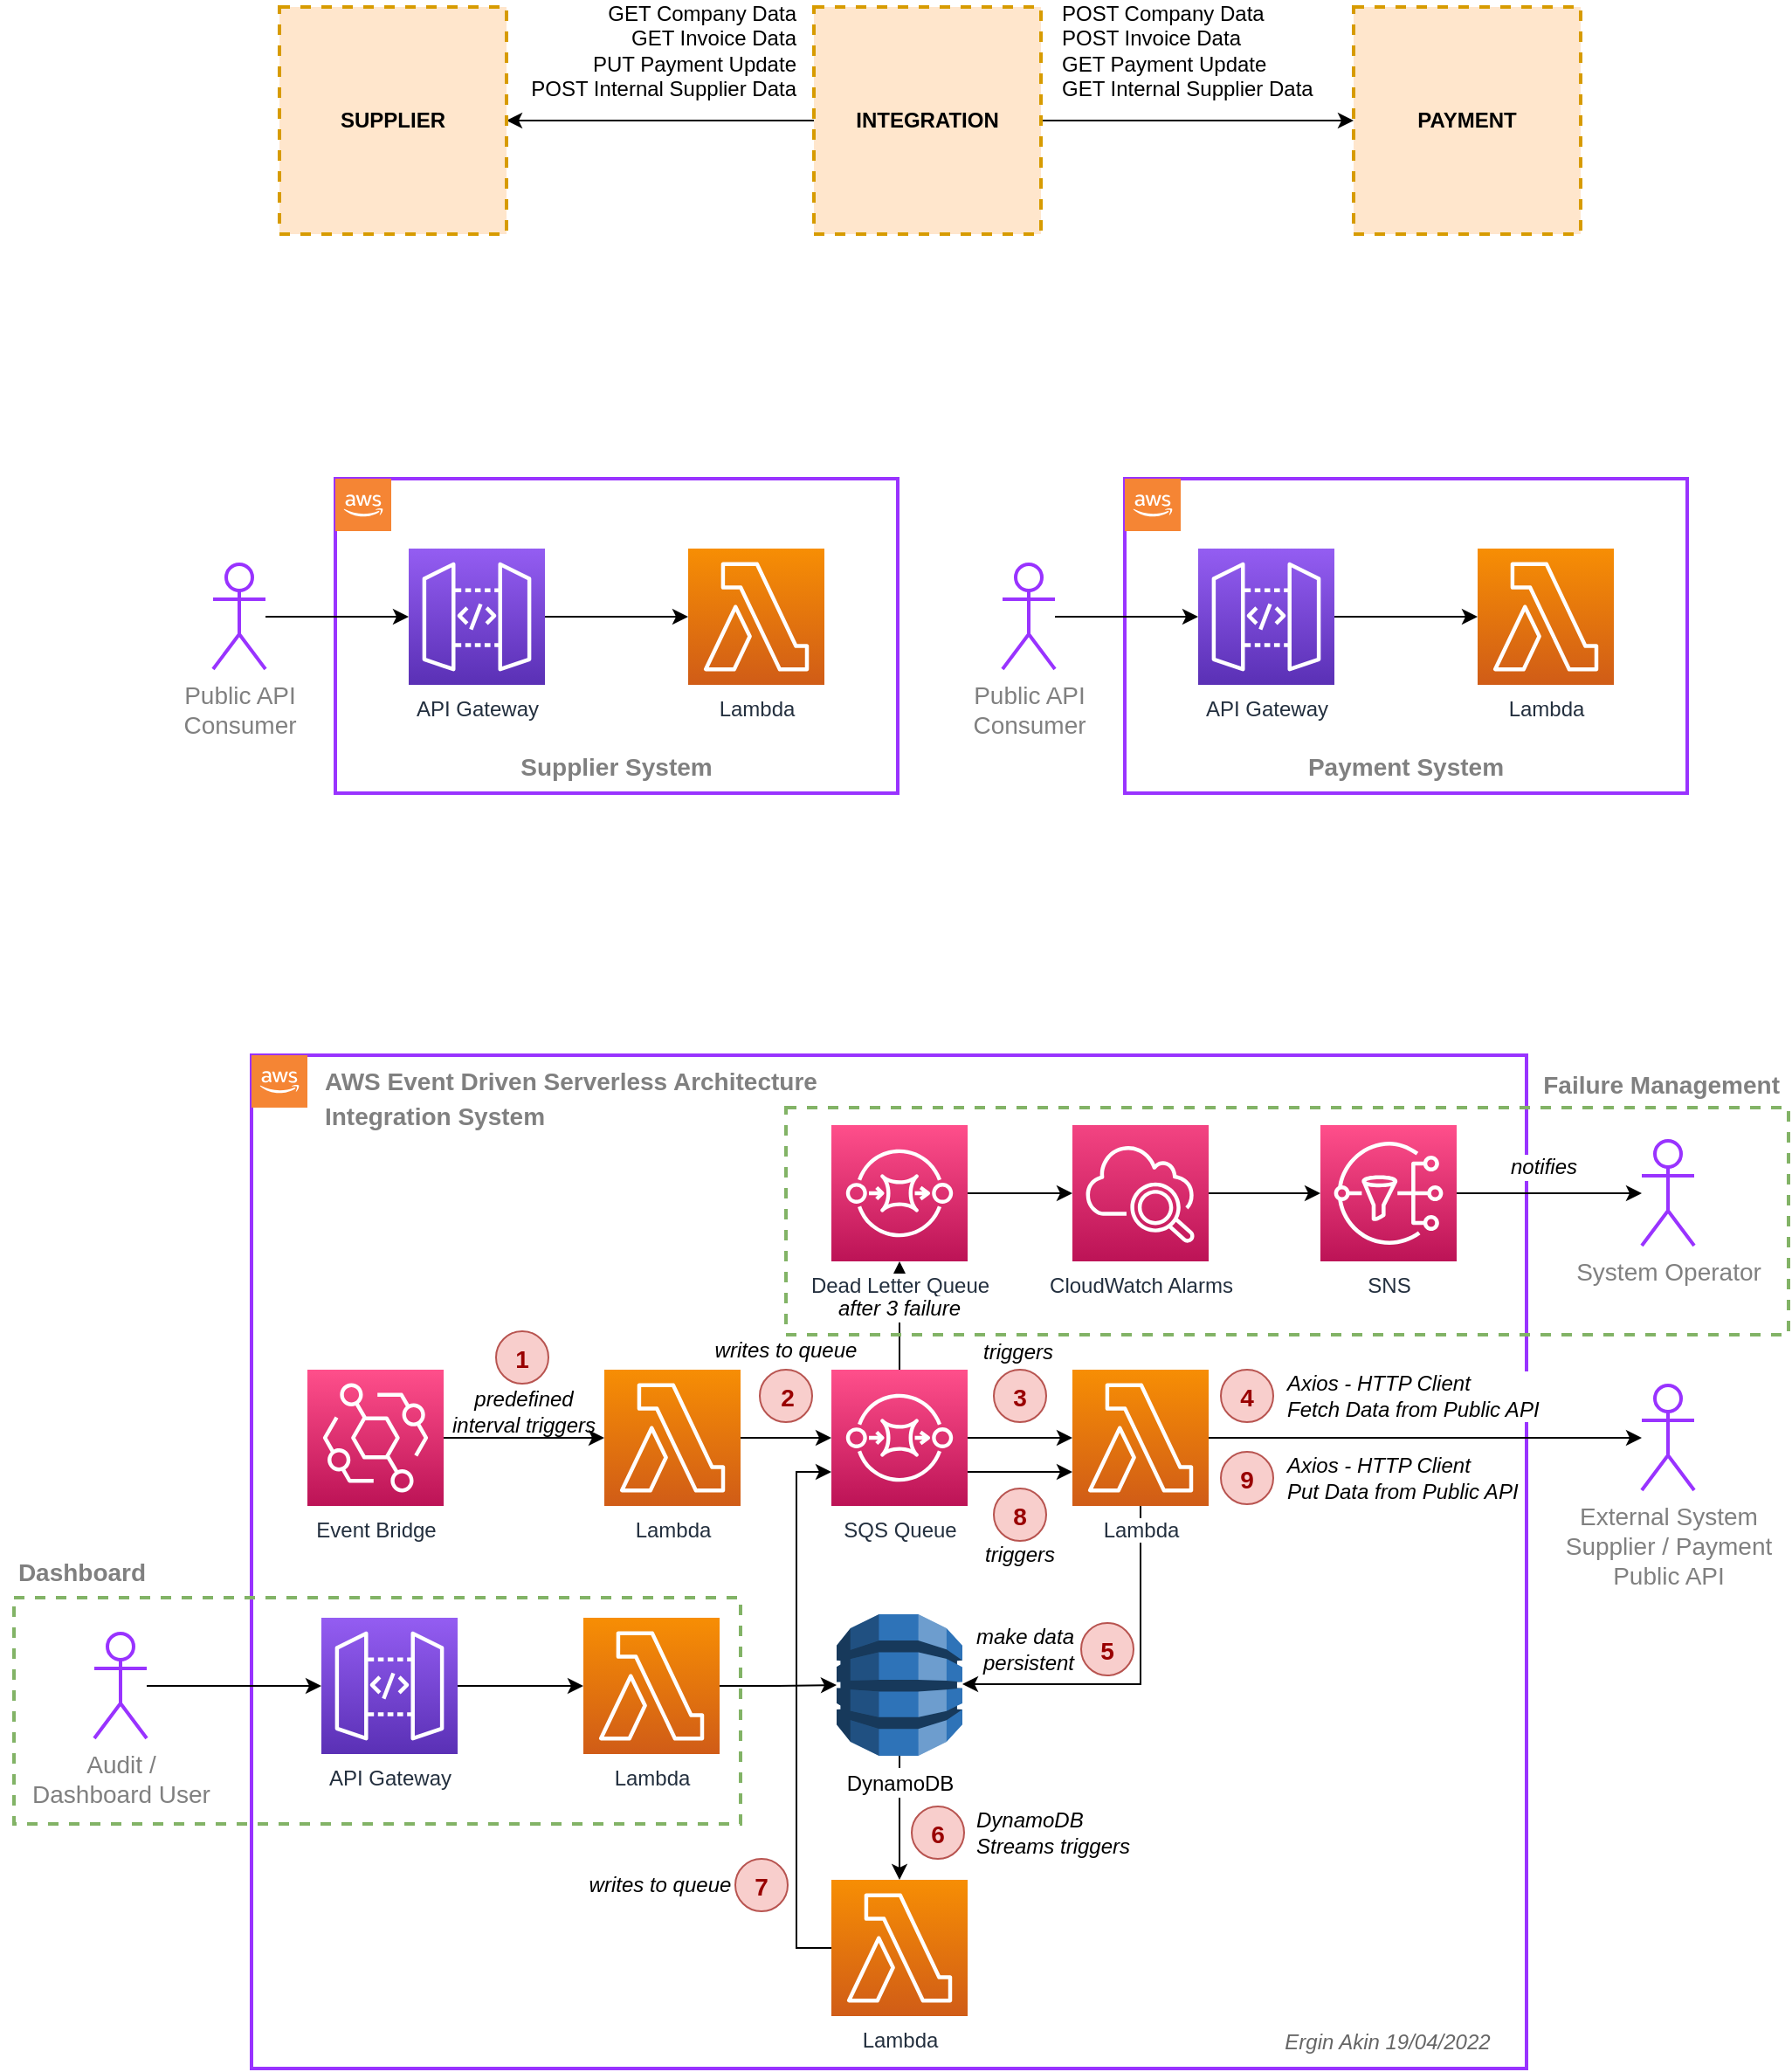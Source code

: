 <mxfile version="17.4.2" type="device"><diagram id="8Cj82dF483FpMM0Lno-N" name="Page-1"><mxGraphModel dx="1102" dy="2034" grid="1" gridSize="10" guides="1" tooltips="1" connect="1" arrows="1" fold="1" page="1" pageScale="1" pageWidth="827" pageHeight="1169" math="0" shadow="0"><root><mxCell id="0"/><mxCell id="1" parent="0"/><mxCell id="LT-DEaqBuwJB-dAYVBHN-37" value="" style="rounded=0;whiteSpace=wrap;html=1;strokeWidth=2;strokeColor=#9933FF;fillColor=none;" parent="1" vertex="1"><mxGeometry x="430" y="320" width="730" height="580" as="geometry"/></mxCell><mxCell id="LT-DEaqBuwJB-dAYVBHN-10" value="" style="rounded=0;whiteSpace=wrap;html=1;strokeWidth=2;strokeColor=#9933FF;fillColor=none;" parent="1" vertex="1"><mxGeometry x="930" y="-10" width="322" height="180" as="geometry"/></mxCell><mxCell id="LT-DEaqBuwJB-dAYVBHN-4" value="" style="rounded=0;whiteSpace=wrap;html=1;strokeWidth=2;strokeColor=#9933FF;fillColor=none;" parent="1" vertex="1"><mxGeometry x="478" y="-10" width="322" height="180" as="geometry"/></mxCell><mxCell id="LT-DEaqBuwJB-dAYVBHN-3" style="edgeStyle=orthogonalEdgeStyle;rounded=0;orthogonalLoop=1;jettySize=auto;html=1;entryX=0;entryY=0.5;entryDx=0;entryDy=0;entryPerimeter=0;" parent="1" source="LT-DEaqBuwJB-dAYVBHN-1" target="LT-DEaqBuwJB-dAYVBHN-2" edge="1"><mxGeometry relative="1" as="geometry"/></mxCell><mxCell id="LT-DEaqBuwJB-dAYVBHN-1" value="API Gateway" style="sketch=0;points=[[0,0,0],[0.25,0,0],[0.5,0,0],[0.75,0,0],[1,0,0],[0,1,0],[0.25,1,0],[0.5,1,0],[0.75,1,0],[1,1,0],[0,0.25,0],[0,0.5,0],[0,0.75,0],[1,0.25,0],[1,0.5,0],[1,0.75,0]];outlineConnect=0;fontColor=#232F3E;gradientColor=#945DF2;gradientDirection=north;fillColor=#5A30B5;strokeColor=#ffffff;dashed=0;verticalLabelPosition=bottom;verticalAlign=top;align=center;html=1;fontSize=12;fontStyle=0;aspect=fixed;shape=mxgraph.aws4.resourceIcon;resIcon=mxgraph.aws4.api_gateway;" parent="1" vertex="1"><mxGeometry x="520" y="30" width="78" height="78" as="geometry"/></mxCell><mxCell id="LT-DEaqBuwJB-dAYVBHN-2" value="Lambda" style="sketch=0;points=[[0,0,0],[0.25,0,0],[0.5,0,0],[0.75,0,0],[1,0,0],[0,1,0],[0.25,1,0],[0.5,1,0],[0.75,1,0],[1,1,0],[0,0.25,0],[0,0.5,0],[0,0.75,0],[1,0.25,0],[1,0.5,0],[1,0.75,0]];outlineConnect=0;fontColor=#232F3E;gradientColor=#F78E04;gradientDirection=north;fillColor=#D05C17;strokeColor=#ffffff;dashed=0;verticalLabelPosition=bottom;verticalAlign=top;align=center;html=1;fontSize=12;fontStyle=0;aspect=fixed;shape=mxgraph.aws4.resourceIcon;resIcon=mxgraph.aws4.lambda;" parent="1" vertex="1"><mxGeometry x="680" y="30" width="78" height="78" as="geometry"/></mxCell><mxCell id="LT-DEaqBuwJB-dAYVBHN-5" value="" style="outlineConnect=0;dashed=0;verticalLabelPosition=bottom;verticalAlign=top;align=center;html=1;shape=mxgraph.aws3.cloud_2;fillColor=#F58534;gradientColor=none;strokeColor=#9933FF;strokeWidth=2;" parent="1" vertex="1"><mxGeometry x="478" y="-10" width="32" height="30" as="geometry"/></mxCell><mxCell id="LT-DEaqBuwJB-dAYVBHN-6" value="Supplier System" style="text;html=1;strokeColor=none;fillColor=none;align=center;verticalAlign=middle;whiteSpace=wrap;rounded=0;fontSize=14;fontStyle=1;fontColor=#808080;" parent="1" vertex="1"><mxGeometry x="559" y="140" width="160" height="30" as="geometry"/></mxCell><mxCell id="LT-DEaqBuwJB-dAYVBHN-7" style="edgeStyle=orthogonalEdgeStyle;rounded=0;orthogonalLoop=1;jettySize=auto;html=1;entryX=0;entryY=0.5;entryDx=0;entryDy=0;entryPerimeter=0;" parent="1" source="LT-DEaqBuwJB-dAYVBHN-8" target="LT-DEaqBuwJB-dAYVBHN-9" edge="1"><mxGeometry relative="1" as="geometry"/></mxCell><mxCell id="LT-DEaqBuwJB-dAYVBHN-8" value="API Gateway" style="sketch=0;points=[[0,0,0],[0.25,0,0],[0.5,0,0],[0.75,0,0],[1,0,0],[0,1,0],[0.25,1,0],[0.5,1,0],[0.75,1,0],[1,1,0],[0,0.25,0],[0,0.5,0],[0,0.75,0],[1,0.25,0],[1,0.5,0],[1,0.75,0]];outlineConnect=0;fontColor=#232F3E;gradientColor=#945DF2;gradientDirection=north;fillColor=#5A30B5;strokeColor=#ffffff;dashed=0;verticalLabelPosition=bottom;verticalAlign=top;align=center;html=1;fontSize=12;fontStyle=0;aspect=fixed;shape=mxgraph.aws4.resourceIcon;resIcon=mxgraph.aws4.api_gateway;" parent="1" vertex="1"><mxGeometry x="972" y="30" width="78" height="78" as="geometry"/></mxCell><mxCell id="LT-DEaqBuwJB-dAYVBHN-9" value="Lambda" style="sketch=0;points=[[0,0,0],[0.25,0,0],[0.5,0,0],[0.75,0,0],[1,0,0],[0,1,0],[0.25,1,0],[0.5,1,0],[0.75,1,0],[1,1,0],[0,0.25,0],[0,0.5,0],[0,0.75,0],[1,0.25,0],[1,0.5,0],[1,0.75,0]];outlineConnect=0;fontColor=#232F3E;gradientColor=#F78E04;gradientDirection=north;fillColor=#D05C17;strokeColor=#ffffff;dashed=0;verticalLabelPosition=bottom;verticalAlign=top;align=center;html=1;fontSize=12;fontStyle=0;aspect=fixed;shape=mxgraph.aws4.resourceIcon;resIcon=mxgraph.aws4.lambda;" parent="1" vertex="1"><mxGeometry x="1132" y="30" width="78" height="78" as="geometry"/></mxCell><mxCell id="LT-DEaqBuwJB-dAYVBHN-11" value="" style="outlineConnect=0;dashed=0;verticalLabelPosition=bottom;verticalAlign=top;align=center;html=1;shape=mxgraph.aws3.cloud_2;fillColor=#F58534;gradientColor=none;strokeColor=#9933FF;strokeWidth=2;" parent="1" vertex="1"><mxGeometry x="930" y="-10" width="32" height="30" as="geometry"/></mxCell><mxCell id="LT-DEaqBuwJB-dAYVBHN-12" value="Payment System" style="text;html=1;strokeColor=none;fillColor=none;align=center;verticalAlign=middle;whiteSpace=wrap;rounded=0;fontSize=14;fontStyle=1;fontColor=#808080;" parent="1" vertex="1"><mxGeometry x="1011" y="140" width="160" height="30" as="geometry"/></mxCell><mxCell id="LT-DEaqBuwJB-dAYVBHN-17" style="edgeStyle=orthogonalEdgeStyle;rounded=0;orthogonalLoop=1;jettySize=auto;html=1;entryX=0;entryY=0.5;entryDx=0;entryDy=0;entryPerimeter=0;fontSize=14;fontColor=#808080;" parent="1" source="LT-DEaqBuwJB-dAYVBHN-15" target="LT-DEaqBuwJB-dAYVBHN-16" edge="1"><mxGeometry relative="1" as="geometry"/></mxCell><mxCell id="LT-DEaqBuwJB-dAYVBHN-15" value="Event Bridge" style="sketch=0;points=[[0,0,0],[0.25,0,0],[0.5,0,0],[0.75,0,0],[1,0,0],[0,1,0],[0.25,1,0],[0.5,1,0],[0.75,1,0],[1,1,0],[0,0.25,0],[0,0.5,0],[0,0.75,0],[1,0.25,0],[1,0.5,0],[1,0.75,0]];outlineConnect=0;fontColor=#232F3E;gradientColor=#FF4F8B;gradientDirection=north;fillColor=#BC1356;strokeColor=#ffffff;dashed=0;verticalLabelPosition=bottom;verticalAlign=top;align=center;html=1;fontSize=12;fontStyle=0;aspect=fixed;shape=mxgraph.aws4.resourceIcon;resIcon=mxgraph.aws4.eventbridge;" parent="1" vertex="1"><mxGeometry x="462" y="500" width="78" height="78" as="geometry"/></mxCell><mxCell id="LT-DEaqBuwJB-dAYVBHN-26" style="edgeStyle=orthogonalEdgeStyle;rounded=0;orthogonalLoop=1;jettySize=auto;html=1;entryX=0;entryY=0.5;entryDx=0;entryDy=0;entryPerimeter=0;fontSize=14;fontColor=#808080;" parent="1" source="LT-DEaqBuwJB-dAYVBHN-16" target="LT-DEaqBuwJB-dAYVBHN-20" edge="1"><mxGeometry relative="1" as="geometry"/></mxCell><mxCell id="LT-DEaqBuwJB-dAYVBHN-16" value="Lambda" style="sketch=0;points=[[0,0,0],[0.25,0,0],[0.5,0,0],[0.75,0,0],[1,0,0],[0,1,0],[0.25,1,0],[0.5,1,0],[0.75,1,0],[1,1,0],[0,0.25,0],[0,0.5,0],[0,0.75,0],[1,0.25,0],[1,0.5,0],[1,0.75,0]];outlineConnect=0;fontColor=#232F3E;gradientColor=#F78E04;gradientDirection=north;fillColor=#D05C17;strokeColor=#ffffff;dashed=0;verticalLabelPosition=bottom;verticalAlign=top;align=center;html=1;fontSize=12;fontStyle=0;aspect=fixed;shape=mxgraph.aws4.resourceIcon;resIcon=mxgraph.aws4.lambda;" parent="1" vertex="1"><mxGeometry x="632" y="500" width="78" height="78" as="geometry"/></mxCell><mxCell id="LT-DEaqBuwJB-dAYVBHN-28" style="edgeStyle=orthogonalEdgeStyle;rounded=0;orthogonalLoop=1;jettySize=auto;html=1;exitX=1;exitY=0.5;exitDx=0;exitDy=0;exitPerimeter=0;fontSize=14;fontColor=#808080;" parent="1" source="LT-DEaqBuwJB-dAYVBHN-20" target="LT-DEaqBuwJB-dAYVBHN-27" edge="1"><mxGeometry relative="1" as="geometry"/></mxCell><mxCell id="LT-DEaqBuwJB-dAYVBHN-32" style="edgeStyle=orthogonalEdgeStyle;rounded=0;orthogonalLoop=1;jettySize=auto;html=1;entryX=0.5;entryY=1;entryDx=0;entryDy=0;entryPerimeter=0;fontSize=14;fontColor=#808080;" parent="1" source="LT-DEaqBuwJB-dAYVBHN-20" target="LT-DEaqBuwJB-dAYVBHN-31" edge="1"><mxGeometry relative="1" as="geometry"/></mxCell><mxCell id="NhwDaaUTsmpUc8-k96Wj-49" style="edgeStyle=orthogonalEdgeStyle;rounded=0;orthogonalLoop=1;jettySize=auto;html=1;exitX=1;exitY=0.75;exitDx=0;exitDy=0;exitPerimeter=0;entryX=0;entryY=0.75;entryDx=0;entryDy=0;entryPerimeter=0;fontSize=14;fontColor=#990000;" parent="1" source="LT-DEaqBuwJB-dAYVBHN-20" target="LT-DEaqBuwJB-dAYVBHN-27" edge="1"><mxGeometry relative="1" as="geometry"/></mxCell><mxCell id="LT-DEaqBuwJB-dAYVBHN-20" value="SQS Queue" style="sketch=0;points=[[0,0,0],[0.25,0,0],[0.5,0,0],[0.75,0,0],[1,0,0],[0,1,0],[0.25,1,0],[0.5,1,0],[0.75,1,0],[1,1,0],[0,0.25,0],[0,0.5,0],[0,0.75,0],[1,0.25,0],[1,0.5,0],[1,0.75,0]];outlineConnect=0;fontColor=#232F3E;gradientColor=#FF4F8B;gradientDirection=north;fillColor=#BC1356;strokeColor=#ffffff;dashed=0;verticalLabelPosition=bottom;verticalAlign=top;align=center;html=1;fontSize=12;fontStyle=0;aspect=fixed;shape=mxgraph.aws4.resourceIcon;resIcon=mxgraph.aws4.sqs;labelBackgroundColor=default;" parent="1" vertex="1"><mxGeometry x="762" y="500" width="78" height="78" as="geometry"/></mxCell><mxCell id="NhwDaaUTsmpUc8-k96Wj-13" style="edgeStyle=orthogonalEdgeStyle;rounded=0;orthogonalLoop=1;jettySize=auto;html=1;entryX=0.5;entryY=0;entryDx=0;entryDy=0;entryPerimeter=0;fontSize=14;fontColor=#990000;" parent="1" source="LT-DEaqBuwJB-dAYVBHN-21" target="NhwDaaUTsmpUc8-k96Wj-12" edge="1"><mxGeometry relative="1" as="geometry"/></mxCell><mxCell id="LT-DEaqBuwJB-dAYVBHN-21" value="&lt;font style=&quot;font-size: 12px&quot; color=&quot;#000000&quot;&gt;DynamoDB&lt;/font&gt;" style="outlineConnect=0;dashed=0;verticalLabelPosition=bottom;verticalAlign=top;align=center;html=1;shape=mxgraph.aws3.dynamo_db;fillColor=#2E73B8;gradientColor=none;fontSize=14;fontColor=#808080;strokeColor=#9933FF;strokeWidth=2;labelBackgroundColor=default;" parent="1" vertex="1"><mxGeometry x="765" y="640" width="72" height="81" as="geometry"/></mxCell><mxCell id="LT-DEaqBuwJB-dAYVBHN-22" style="edgeStyle=orthogonalEdgeStyle;rounded=0;orthogonalLoop=1;jettySize=auto;html=1;entryX=0;entryY=0.5;entryDx=0;entryDy=0;entryPerimeter=0;" parent="1" source="LT-DEaqBuwJB-dAYVBHN-23" target="LT-DEaqBuwJB-dAYVBHN-24" edge="1"><mxGeometry relative="1" as="geometry"/></mxCell><mxCell id="LT-DEaqBuwJB-dAYVBHN-23" value="API Gateway" style="sketch=0;points=[[0,0,0],[0.25,0,0],[0.5,0,0],[0.75,0,0],[1,0,0],[0,1,0],[0.25,1,0],[0.5,1,0],[0.75,1,0],[1,1,0],[0,0.25,0],[0,0.5,0],[0,0.75,0],[1,0.25,0],[1,0.5,0],[1,0.75,0]];outlineConnect=0;fontColor=#232F3E;gradientColor=#945DF2;gradientDirection=north;fillColor=#5A30B5;strokeColor=#ffffff;dashed=0;verticalLabelPosition=bottom;verticalAlign=top;align=center;html=1;fontSize=12;fontStyle=0;aspect=fixed;shape=mxgraph.aws4.resourceIcon;resIcon=mxgraph.aws4.api_gateway;" parent="1" vertex="1"><mxGeometry x="470" y="642" width="78" height="78" as="geometry"/></mxCell><mxCell id="LT-DEaqBuwJB-dAYVBHN-30" style="edgeStyle=orthogonalEdgeStyle;rounded=0;orthogonalLoop=1;jettySize=auto;html=1;entryX=0;entryY=0.5;entryDx=0;entryDy=0;entryPerimeter=0;fontSize=14;fontColor=#808080;" parent="1" source="LT-DEaqBuwJB-dAYVBHN-24" target="LT-DEaqBuwJB-dAYVBHN-21" edge="1"><mxGeometry relative="1" as="geometry"/></mxCell><mxCell id="LT-DEaqBuwJB-dAYVBHN-24" value="Lambda" style="sketch=0;points=[[0,0,0],[0.25,0,0],[0.5,0,0],[0.75,0,0],[1,0,0],[0,1,0],[0.25,1,0],[0.5,1,0],[0.75,1,0],[1,1,0],[0,0.25,0],[0,0.5,0],[0,0.75,0],[1,0.25,0],[1,0.5,0],[1,0.75,0]];outlineConnect=0;fontColor=#232F3E;gradientColor=#F78E04;gradientDirection=north;fillColor=#D05C17;strokeColor=#ffffff;dashed=0;verticalLabelPosition=bottom;verticalAlign=top;align=center;html=1;fontSize=12;fontStyle=0;aspect=fixed;shape=mxgraph.aws4.resourceIcon;resIcon=mxgraph.aws4.lambda;" parent="1" vertex="1"><mxGeometry x="620" y="642" width="78" height="78" as="geometry"/></mxCell><mxCell id="LT-DEaqBuwJB-dAYVBHN-29" style="edgeStyle=orthogonalEdgeStyle;rounded=0;orthogonalLoop=1;jettySize=auto;html=1;exitX=0.5;exitY=1;exitDx=0;exitDy=0;exitPerimeter=0;fontSize=14;fontColor=#808080;" parent="1" source="LT-DEaqBuwJB-dAYVBHN-27" edge="1"><mxGeometry relative="1" as="geometry"><mxPoint x="837" y="680" as="targetPoint"/><Array as="points"><mxPoint x="939" y="680"/><mxPoint x="837" y="680"/></Array></mxGeometry></mxCell><mxCell id="LT-DEaqBuwJB-dAYVBHN-48" style="edgeStyle=orthogonalEdgeStyle;rounded=0;orthogonalLoop=1;jettySize=auto;html=1;fontSize=14;fontColor=#808080;" parent="1" source="LT-DEaqBuwJB-dAYVBHN-27" target="LT-DEaqBuwJB-dAYVBHN-47" edge="1"><mxGeometry relative="1" as="geometry"/></mxCell><mxCell id="LT-DEaqBuwJB-dAYVBHN-27" value="Lambda" style="sketch=0;points=[[0,0,0],[0.25,0,0],[0.5,0,0],[0.75,0,0],[1,0,0],[0,1,0],[0.25,1,0],[0.5,1,0],[0.75,1,0],[1,1,0],[0,0.25,0],[0,0.5,0],[0,0.75,0],[1,0.25,0],[1,0.5,0],[1,0.75,0]];outlineConnect=0;fontColor=#232F3E;gradientColor=#F78E04;gradientDirection=north;fillColor=#D05C17;strokeColor=#ffffff;dashed=0;verticalLabelPosition=bottom;verticalAlign=top;align=center;html=1;fontSize=12;fontStyle=0;aspect=fixed;shape=mxgraph.aws4.resourceIcon;resIcon=mxgraph.aws4.lambda;labelBackgroundColor=default;" parent="1" vertex="1"><mxGeometry x="900" y="500" width="78" height="78" as="geometry"/></mxCell><mxCell id="LT-DEaqBuwJB-dAYVBHN-34" style="edgeStyle=orthogonalEdgeStyle;rounded=0;orthogonalLoop=1;jettySize=auto;html=1;entryX=0;entryY=0.5;entryDx=0;entryDy=0;entryPerimeter=0;fontSize=14;fontColor=#808080;" parent="1" source="LT-DEaqBuwJB-dAYVBHN-31" target="LT-DEaqBuwJB-dAYVBHN-33" edge="1"><mxGeometry relative="1" as="geometry"/></mxCell><mxCell id="LT-DEaqBuwJB-dAYVBHN-31" value="Dead Letter Queue" style="sketch=0;points=[[0,0,0],[0.25,0,0],[0.5,0,0],[0.75,0,0],[1,0,0],[0,1,0],[0.25,1,0],[0.5,1,0],[0.75,1,0],[1,1,0],[0,0.25,0],[0,0.5,0],[0,0.75,0],[1,0.25,0],[1,0.5,0],[1,0.75,0]];outlineConnect=0;fontColor=#232F3E;gradientColor=#FF4F8B;gradientDirection=north;fillColor=#BC1356;strokeColor=#ffffff;dashed=0;verticalLabelPosition=bottom;verticalAlign=top;align=center;html=1;fontSize=12;fontStyle=0;aspect=fixed;shape=mxgraph.aws4.resourceIcon;resIcon=mxgraph.aws4.sqs;labelBackgroundColor=default;" parent="1" vertex="1"><mxGeometry x="762" y="360" width="78" height="78" as="geometry"/></mxCell><mxCell id="LT-DEaqBuwJB-dAYVBHN-36" style="edgeStyle=orthogonalEdgeStyle;rounded=0;orthogonalLoop=1;jettySize=auto;html=1;entryX=0;entryY=0.5;entryDx=0;entryDy=0;entryPerimeter=0;fontSize=14;fontColor=#808080;" parent="1" source="LT-DEaqBuwJB-dAYVBHN-33" target="LT-DEaqBuwJB-dAYVBHN-35" edge="1"><mxGeometry relative="1" as="geometry"/></mxCell><mxCell id="LT-DEaqBuwJB-dAYVBHN-33" value="CloudWatch Alarms" style="sketch=0;points=[[0,0,0],[0.25,0,0],[0.5,0,0],[0.75,0,0],[1,0,0],[0,1,0],[0.25,1,0],[0.5,1,0],[0.75,1,0],[1,1,0],[0,0.25,0],[0,0.5,0],[0,0.75,0],[1,0.25,0],[1,0.5,0],[1,0.75,0]];points=[[0,0,0],[0.25,0,0],[0.5,0,0],[0.75,0,0],[1,0,0],[0,1,0],[0.25,1,0],[0.5,1,0],[0.75,1,0],[1,1,0],[0,0.25,0],[0,0.5,0],[0,0.75,0],[1,0.25,0],[1,0.5,0],[1,0.75,0]];outlineConnect=0;fontColor=#232F3E;gradientColor=#F34482;gradientDirection=north;fillColor=#BC1356;strokeColor=#ffffff;dashed=0;verticalLabelPosition=bottom;verticalAlign=top;align=center;html=1;fontSize=12;fontStyle=0;aspect=fixed;shape=mxgraph.aws4.resourceIcon;resIcon=mxgraph.aws4.cloudwatch_2;" parent="1" vertex="1"><mxGeometry x="900" y="360" width="78" height="78" as="geometry"/></mxCell><mxCell id="LT-DEaqBuwJB-dAYVBHN-46" style="edgeStyle=orthogonalEdgeStyle;rounded=0;orthogonalLoop=1;jettySize=auto;html=1;fontSize=14;fontColor=#808080;" parent="1" source="LT-DEaqBuwJB-dAYVBHN-35" target="LT-DEaqBuwJB-dAYVBHN-45" edge="1"><mxGeometry relative="1" as="geometry"/></mxCell><mxCell id="LT-DEaqBuwJB-dAYVBHN-35" value="SNS" style="sketch=0;points=[[0,0,0],[0.25,0,0],[0.5,0,0],[0.75,0,0],[1,0,0],[0,1,0],[0.25,1,0],[0.5,1,0],[0.75,1,0],[1,1,0],[0,0.25,0],[0,0.5,0],[0,0.75,0],[1,0.25,0],[1,0.5,0],[1,0.75,0]];outlineConnect=0;fontColor=#232F3E;gradientColor=#FF4F8B;gradientDirection=north;fillColor=#BC1356;strokeColor=#ffffff;dashed=0;verticalLabelPosition=bottom;verticalAlign=top;align=center;html=1;fontSize=12;fontStyle=0;aspect=fixed;shape=mxgraph.aws4.resourceIcon;resIcon=mxgraph.aws4.sns;" parent="1" vertex="1"><mxGeometry x="1042" y="360" width="78" height="78" as="geometry"/></mxCell><mxCell id="LT-DEaqBuwJB-dAYVBHN-41" value="" style="outlineConnect=0;dashed=0;verticalLabelPosition=bottom;verticalAlign=top;align=center;html=1;shape=mxgraph.aws3.cloud_2;fillColor=#F58534;gradientColor=none;strokeColor=#9933FF;strokeWidth=2;" parent="1" vertex="1"><mxGeometry x="430" y="320" width="32" height="30" as="geometry"/></mxCell><mxCell id="LT-DEaqBuwJB-dAYVBHN-42" value="Integration System" style="text;html=1;strokeColor=none;fillColor=none;align=center;verticalAlign=middle;whiteSpace=wrap;rounded=0;fontSize=14;fontStyle=1;fontColor=#808080;" parent="1" vertex="1"><mxGeometry x="455" y="340" width="160" height="30" as="geometry"/></mxCell><mxCell id="LT-DEaqBuwJB-dAYVBHN-44" style="edgeStyle=orthogonalEdgeStyle;rounded=0;orthogonalLoop=1;jettySize=auto;html=1;fontSize=14;fontColor=#808080;entryX=0;entryY=0.5;entryDx=0;entryDy=0;entryPerimeter=0;" parent="1" source="LT-DEaqBuwJB-dAYVBHN-43" target="LT-DEaqBuwJB-dAYVBHN-23" edge="1"><mxGeometry relative="1" as="geometry"><mxPoint x="355" y="530" as="targetPoint"/></mxGeometry></mxCell><mxCell id="LT-DEaqBuwJB-dAYVBHN-43" value="Audit / &lt;br&gt;Dashboard User" style="shape=umlActor;verticalLabelPosition=bottom;verticalAlign=top;html=1;outlineConnect=0;fontSize=14;fontColor=#808080;strokeColor=#9933FF;strokeWidth=2;fillColor=none;" parent="1" vertex="1"><mxGeometry x="340" y="651" width="30" height="60" as="geometry"/></mxCell><mxCell id="LT-DEaqBuwJB-dAYVBHN-45" value="System Operator" style="shape=umlActor;verticalLabelPosition=bottom;verticalAlign=top;html=1;outlineConnect=0;fontSize=14;fontColor=#808080;strokeColor=#9933FF;strokeWidth=2;fillColor=none;" parent="1" vertex="1"><mxGeometry x="1226" y="369" width="30" height="60" as="geometry"/></mxCell><mxCell id="LT-DEaqBuwJB-dAYVBHN-47" value="External System&lt;br&gt;Supplier / Payment&lt;br&gt;Public API" style="shape=umlActor;verticalLabelPosition=bottom;verticalAlign=top;html=1;outlineConnect=0;fontSize=14;fontColor=#808080;strokeColor=#9933FF;strokeWidth=2;fillColor=none;" parent="1" vertex="1"><mxGeometry x="1226" y="509" width="30" height="60" as="geometry"/></mxCell><mxCell id="LT-DEaqBuwJB-dAYVBHN-51" style="edgeStyle=orthogonalEdgeStyle;rounded=0;orthogonalLoop=1;jettySize=auto;html=1;fontSize=12;fontColor=#808080;" parent="1" source="LT-DEaqBuwJB-dAYVBHN-49" target="LT-DEaqBuwJB-dAYVBHN-8" edge="1"><mxGeometry relative="1" as="geometry"/></mxCell><mxCell id="LT-DEaqBuwJB-dAYVBHN-49" value="Public API&lt;br&gt;Consumer" style="shape=umlActor;verticalLabelPosition=bottom;verticalAlign=top;html=1;outlineConnect=0;fontSize=14;fontColor=#808080;strokeColor=#9933FF;strokeWidth=2;fillColor=none;" parent="1" vertex="1"><mxGeometry x="860" y="39" width="30" height="60" as="geometry"/></mxCell><mxCell id="LT-DEaqBuwJB-dAYVBHN-53" style="edgeStyle=orthogonalEdgeStyle;rounded=0;orthogonalLoop=1;jettySize=auto;html=1;fontSize=12;fontColor=#808080;" parent="1" source="LT-DEaqBuwJB-dAYVBHN-52" target="LT-DEaqBuwJB-dAYVBHN-1" edge="1"><mxGeometry relative="1" as="geometry"/></mxCell><mxCell id="LT-DEaqBuwJB-dAYVBHN-52" value="Public API&lt;br&gt;Consumer" style="shape=umlActor;verticalLabelPosition=bottom;verticalAlign=top;html=1;outlineConnect=0;fontSize=14;fontColor=#808080;strokeColor=#9933FF;strokeWidth=2;fillColor=none;" parent="1" vertex="1"><mxGeometry x="408" y="39" width="30" height="60" as="geometry"/></mxCell><mxCell id="LT-DEaqBuwJB-dAYVBHN-54" value="after 3 failure" style="text;html=1;strokeColor=none;fillColor=none;align=center;verticalAlign=middle;whiteSpace=wrap;rounded=0;fontSize=12;fontColor=#000000;fontStyle=2;labelBackgroundColor=default;" parent="1" vertex="1"><mxGeometry x="755" y="450" width="92" height="30" as="geometry"/></mxCell><mxCell id="LT-DEaqBuwJB-dAYVBHN-55" value="notifies" style="text;html=1;strokeColor=none;fillColor=none;align=center;verticalAlign=middle;whiteSpace=wrap;rounded=0;fontSize=12;fontColor=#000000;fontStyle=2;labelBackgroundColor=default;" parent="1" vertex="1"><mxGeometry x="1140" y="369" width="60" height="30" as="geometry"/></mxCell><mxCell id="LT-DEaqBuwJB-dAYVBHN-56" value="predefined interval triggers" style="text;html=1;strokeColor=none;fillColor=none;align=center;verticalAlign=middle;whiteSpace=wrap;rounded=0;fontSize=12;fontColor=#000000;fontStyle=2" parent="1" vertex="1"><mxGeometry x="540" y="509" width="92" height="30" as="geometry"/></mxCell><mxCell id="LT-DEaqBuwJB-dAYVBHN-57" value="make data persistent" style="text;html=1;strokeColor=none;fillColor=none;align=right;verticalAlign=middle;whiteSpace=wrap;rounded=0;fontSize=12;fontColor=#000000;fontStyle=2" parent="1" vertex="1"><mxGeometry x="811" y="645" width="92" height="30" as="geometry"/></mxCell><mxCell id="LT-DEaqBuwJB-dAYVBHN-60" value="Axios - HTTP Client&lt;br&gt;Fetch Data from Public API" style="text;html=1;strokeColor=none;fillColor=none;align=left;verticalAlign=middle;whiteSpace=wrap;rounded=0;fontSize=12;fontColor=#000000;fontStyle=2;labelBackgroundColor=default;" parent="1" vertex="1"><mxGeometry x="1021" y="500" width="170" height="30" as="geometry"/></mxCell><mxCell id="LT-DEaqBuwJB-dAYVBHN-64" style="edgeStyle=orthogonalEdgeStyle;rounded=0;orthogonalLoop=1;jettySize=auto;html=1;entryX=1;entryY=0.5;entryDx=0;entryDy=0;fontSize=12;fontColor=#000000;" parent="1" source="LT-DEaqBuwJB-dAYVBHN-61" target="LT-DEaqBuwJB-dAYVBHN-62" edge="1"><mxGeometry relative="1" as="geometry"/></mxCell><mxCell id="LT-DEaqBuwJB-dAYVBHN-65" style="edgeStyle=orthogonalEdgeStyle;rounded=0;orthogonalLoop=1;jettySize=auto;html=1;entryX=0;entryY=0.5;entryDx=0;entryDy=0;fontSize=12;fontColor=#000000;" parent="1" source="LT-DEaqBuwJB-dAYVBHN-61" target="LT-DEaqBuwJB-dAYVBHN-63" edge="1"><mxGeometry relative="1" as="geometry"/></mxCell><mxCell id="LT-DEaqBuwJB-dAYVBHN-61" value="INTEGRATION" style="whiteSpace=wrap;html=1;aspect=fixed;dashed=1;labelBackgroundColor=none;fontSize=12;strokeColor=#d79b00;strokeWidth=2;fillColor=#ffe6cc;fontStyle=1" parent="1" vertex="1"><mxGeometry x="752" y="-280" width="130" height="130" as="geometry"/></mxCell><mxCell id="LT-DEaqBuwJB-dAYVBHN-62" value="SUPPLIER" style="whiteSpace=wrap;html=1;aspect=fixed;dashed=1;labelBackgroundColor=none;fontSize=12;strokeColor=#d79b00;strokeWidth=2;fillColor=#ffe6cc;fontStyle=1" parent="1" vertex="1"><mxGeometry x="446" y="-280" width="130" height="130" as="geometry"/></mxCell><mxCell id="LT-DEaqBuwJB-dAYVBHN-63" value="PAYMENT" style="whiteSpace=wrap;html=1;aspect=fixed;dashed=1;labelBackgroundColor=none;fontSize=12;strokeColor=#d79b00;strokeWidth=2;fillColor=#ffe6cc;fontStyle=1" parent="1" vertex="1"><mxGeometry x="1061" y="-280" width="130" height="130" as="geometry"/></mxCell><mxCell id="LT-DEaqBuwJB-dAYVBHN-66" value="GET Company Data&lt;br&gt;GET Invoice Data&lt;br&gt;PUT Payment Update&lt;br&gt;POST Internal Supplier Data&lt;br&gt;" style="text;html=1;strokeColor=none;fillColor=none;align=right;verticalAlign=middle;whiteSpace=wrap;rounded=0;dashed=1;labelBackgroundColor=none;fontSize=12;fontColor=#000000;" parent="1" vertex="1"><mxGeometry x="584" y="-270" width="160" height="30" as="geometry"/></mxCell><mxCell id="LT-DEaqBuwJB-dAYVBHN-67" value="POST Company Data&lt;br&gt;POST Invoice Data&lt;br&gt;GET Payment Update&lt;br&gt;GET Internal Supplier Data" style="text;html=1;strokeColor=none;fillColor=none;align=left;verticalAlign=middle;whiteSpace=wrap;rounded=0;dashed=1;labelBackgroundColor=none;fontSize=12;fontColor=#000000;" parent="1" vertex="1"><mxGeometry x="892" y="-270" width="160" height="30" as="geometry"/></mxCell><mxCell id="NhwDaaUTsmpUc8-k96Wj-3" value="" style="group" parent="1" vertex="1" connectable="0"><mxGeometry x="555" y="478" width="60" height="31" as="geometry"/></mxCell><mxCell id="NhwDaaUTsmpUc8-k96Wj-1" value="" style="ellipse;whiteSpace=wrap;html=1;aspect=fixed;fillColor=#f8cecc;strokeColor=#b85450;" parent="NhwDaaUTsmpUc8-k96Wj-3" vertex="1"><mxGeometry x="15" width="30" height="30" as="geometry"/></mxCell><mxCell id="NhwDaaUTsmpUc8-k96Wj-2" value="1" style="text;html=1;strokeColor=none;fillColor=none;align=center;verticalAlign=middle;whiteSpace=wrap;rounded=0;fontSize=14;fontStyle=1;fontColor=#990000;" parent="NhwDaaUTsmpUc8-k96Wj-3" vertex="1"><mxGeometry y="1" width="60" height="30" as="geometry"/></mxCell><mxCell id="NhwDaaUTsmpUc8-k96Wj-4" value="" style="group" parent="1" vertex="1" connectable="0"><mxGeometry x="706" y="500" width="76" height="30" as="geometry"/></mxCell><mxCell id="NhwDaaUTsmpUc8-k96Wj-5" value="" style="ellipse;whiteSpace=wrap;html=1;aspect=fixed;fillColor=#f8cecc;strokeColor=#b85450;" parent="NhwDaaUTsmpUc8-k96Wj-4" vertex="1"><mxGeometry x="15" width="30" height="30" as="geometry"/></mxCell><mxCell id="NhwDaaUTsmpUc8-k96Wj-6" value="2" style="text;html=1;strokeColor=none;fillColor=none;align=center;verticalAlign=middle;whiteSpace=wrap;rounded=0;fontSize=14;fontStyle=1;fontColor=#990000;" parent="NhwDaaUTsmpUc8-k96Wj-4" vertex="1"><mxGeometry x="1" y="1" width="60" height="30" as="geometry"/></mxCell><mxCell id="NhwDaaUTsmpUc8-k96Wj-16" value="writes to queue" style="text;html=1;strokeColor=none;fillColor=none;align=center;verticalAlign=middle;whiteSpace=wrap;rounded=0;fontSize=12;fontColor=#000000;fontStyle=2" parent="NhwDaaUTsmpUc8-k96Wj-4" vertex="1"><mxGeometry x="-16" y="-26" width="92" height="30" as="geometry"/></mxCell><mxCell id="NhwDaaUTsmpUc8-k96Wj-11" value="" style="group" parent="1" vertex="1" connectable="0"><mxGeometry x="840" y="500" width="60" height="31" as="geometry"/></mxCell><mxCell id="NhwDaaUTsmpUc8-k96Wj-10" value="" style="ellipse;whiteSpace=wrap;html=1;aspect=fixed;fillColor=#f8cecc;strokeColor=#b85450;" parent="NhwDaaUTsmpUc8-k96Wj-11" vertex="1"><mxGeometry x="15" width="30" height="30" as="geometry"/></mxCell><mxCell id="NhwDaaUTsmpUc8-k96Wj-9" value="3" style="text;html=1;strokeColor=none;fillColor=none;align=center;verticalAlign=middle;whiteSpace=wrap;rounded=0;fontSize=14;fontStyle=1;fontColor=#990000;" parent="NhwDaaUTsmpUc8-k96Wj-11" vertex="1"><mxGeometry y="1" width="60" height="30" as="geometry"/></mxCell><mxCell id="NhwDaaUTsmpUc8-k96Wj-14" style="edgeStyle=orthogonalEdgeStyle;rounded=0;orthogonalLoop=1;jettySize=auto;html=1;exitX=0;exitY=0.5;exitDx=0;exitDy=0;exitPerimeter=0;entryX=0;entryY=0.75;entryDx=0;entryDy=0;entryPerimeter=0;fontSize=14;fontColor=#990000;" parent="1" source="NhwDaaUTsmpUc8-k96Wj-12" target="LT-DEaqBuwJB-dAYVBHN-20" edge="1"><mxGeometry relative="1" as="geometry"/></mxCell><mxCell id="NhwDaaUTsmpUc8-k96Wj-12" value="Lambda" style="sketch=0;points=[[0,0,0],[0.25,0,0],[0.5,0,0],[0.75,0,0],[1,0,0],[0,1,0],[0.25,1,0],[0.5,1,0],[0.75,1,0],[1,1,0],[0,0.25,0],[0,0.5,0],[0,0.75,0],[1,0.25,0],[1,0.5,0],[1,0.75,0]];outlineConnect=0;fontColor=#232F3E;gradientColor=#F78E04;gradientDirection=north;fillColor=#D05C17;strokeColor=#ffffff;dashed=0;verticalLabelPosition=bottom;verticalAlign=top;align=center;html=1;fontSize=12;fontStyle=0;aspect=fixed;shape=mxgraph.aws4.resourceIcon;resIcon=mxgraph.aws4.lambda;labelBackgroundColor=default;" parent="1" vertex="1"><mxGeometry x="762" y="792" width="78" height="78" as="geometry"/></mxCell><mxCell id="NhwDaaUTsmpUc8-k96Wj-15" value="DynamoDB Streams triggers" style="text;html=1;strokeColor=none;fillColor=none;align=left;verticalAlign=middle;whiteSpace=wrap;rounded=0;fontSize=12;fontColor=#000000;fontStyle=2" parent="1" vertex="1"><mxGeometry x="843" y="750" width="92" height="30" as="geometry"/></mxCell><mxCell id="NhwDaaUTsmpUc8-k96Wj-17" value="triggers" style="text;html=1;strokeColor=none;fillColor=none;align=center;verticalAlign=middle;whiteSpace=wrap;rounded=0;fontSize=12;fontColor=#000000;fontStyle=2" parent="1" vertex="1"><mxGeometry x="839" y="475" width="60" height="30" as="geometry"/></mxCell><mxCell id="NhwDaaUTsmpUc8-k96Wj-18" value="" style="group" parent="1" vertex="1" connectable="0"><mxGeometry x="970" y="500" width="60" height="31" as="geometry"/></mxCell><mxCell id="NhwDaaUTsmpUc8-k96Wj-19" value="" style="ellipse;whiteSpace=wrap;html=1;aspect=fixed;fillColor=#f8cecc;strokeColor=#b85450;" parent="NhwDaaUTsmpUc8-k96Wj-18" vertex="1"><mxGeometry x="15" width="30" height="30" as="geometry"/></mxCell><mxCell id="NhwDaaUTsmpUc8-k96Wj-20" value="4" style="text;html=1;strokeColor=none;fillColor=none;align=center;verticalAlign=middle;whiteSpace=wrap;rounded=0;fontSize=14;fontStyle=1;fontColor=#990000;" parent="NhwDaaUTsmpUc8-k96Wj-18" vertex="1"><mxGeometry y="1" width="60" height="30" as="geometry"/></mxCell><mxCell id="NhwDaaUTsmpUc8-k96Wj-27" value="" style="group" parent="1" vertex="1" connectable="0"><mxGeometry x="890" y="645" width="60" height="31" as="geometry"/></mxCell><mxCell id="NhwDaaUTsmpUc8-k96Wj-28" value="" style="ellipse;whiteSpace=wrap;html=1;aspect=fixed;fillColor=#f8cecc;strokeColor=#b85450;" parent="NhwDaaUTsmpUc8-k96Wj-27" vertex="1"><mxGeometry x="15" width="30" height="30" as="geometry"/></mxCell><mxCell id="NhwDaaUTsmpUc8-k96Wj-29" value="5" style="text;html=1;strokeColor=none;fillColor=none;align=center;verticalAlign=middle;whiteSpace=wrap;rounded=0;fontSize=14;fontStyle=1;fontColor=#990000;" parent="NhwDaaUTsmpUc8-k96Wj-27" vertex="1"><mxGeometry y="1" width="60" height="30" as="geometry"/></mxCell><mxCell id="NhwDaaUTsmpUc8-k96Wj-30" value="" style="group" parent="1" vertex="1" connectable="0"><mxGeometry x="793" y="750" width="60" height="31" as="geometry"/></mxCell><mxCell id="NhwDaaUTsmpUc8-k96Wj-31" value="" style="ellipse;whiteSpace=wrap;html=1;aspect=fixed;fillColor=#f8cecc;strokeColor=#b85450;" parent="NhwDaaUTsmpUc8-k96Wj-30" vertex="1"><mxGeometry x="15" width="30" height="30" as="geometry"/></mxCell><mxCell id="NhwDaaUTsmpUc8-k96Wj-32" value="6" style="text;html=1;strokeColor=none;fillColor=none;align=center;verticalAlign=middle;whiteSpace=wrap;rounded=0;fontSize=14;fontStyle=1;fontColor=#990000;" parent="NhwDaaUTsmpUc8-k96Wj-30" vertex="1"><mxGeometry y="1" width="60" height="30" as="geometry"/></mxCell><mxCell id="NhwDaaUTsmpUc8-k96Wj-33" value="" style="group" parent="1" vertex="1" connectable="0"><mxGeometry x="692" y="780" width="60" height="31" as="geometry"/></mxCell><mxCell id="NhwDaaUTsmpUc8-k96Wj-34" value="" style="ellipse;whiteSpace=wrap;html=1;aspect=fixed;fillColor=#f8cecc;strokeColor=#b85450;" parent="NhwDaaUTsmpUc8-k96Wj-33" vertex="1"><mxGeometry x="15" width="30" height="30" as="geometry"/></mxCell><mxCell id="NhwDaaUTsmpUc8-k96Wj-35" value="7" style="text;html=1;strokeColor=none;fillColor=none;align=center;verticalAlign=middle;whiteSpace=wrap;rounded=0;fontSize=14;fontStyle=1;fontColor=#990000;" parent="NhwDaaUTsmpUc8-k96Wj-33" vertex="1"><mxGeometry y="1" width="60" height="30" as="geometry"/></mxCell><mxCell id="NhwDaaUTsmpUc8-k96Wj-41" value="" style="group" parent="1" vertex="1" connectable="0"><mxGeometry x="840" y="568" width="60" height="31" as="geometry"/></mxCell><mxCell id="NhwDaaUTsmpUc8-k96Wj-42" value="" style="ellipse;whiteSpace=wrap;html=1;aspect=fixed;fillColor=#f8cecc;strokeColor=#b85450;" parent="NhwDaaUTsmpUc8-k96Wj-41" vertex="1"><mxGeometry x="15" width="30" height="30" as="geometry"/></mxCell><mxCell id="NhwDaaUTsmpUc8-k96Wj-43" value="8" style="text;html=1;strokeColor=none;fillColor=none;align=center;verticalAlign=middle;whiteSpace=wrap;rounded=0;fontSize=14;fontStyle=1;fontColor=#990000;" parent="NhwDaaUTsmpUc8-k96Wj-41" vertex="1"><mxGeometry y="1" width="60" height="30" as="geometry"/></mxCell><mxCell id="NhwDaaUTsmpUc8-k96Wj-45" value="" style="group" parent="1" vertex="1" connectable="0"><mxGeometry x="970" y="547" width="60" height="31" as="geometry"/></mxCell><mxCell id="NhwDaaUTsmpUc8-k96Wj-46" value="" style="ellipse;whiteSpace=wrap;html=1;aspect=fixed;fillColor=#f8cecc;strokeColor=#b85450;" parent="NhwDaaUTsmpUc8-k96Wj-45" vertex="1"><mxGeometry x="15" width="30" height="30" as="geometry"/></mxCell><mxCell id="NhwDaaUTsmpUc8-k96Wj-47" value="9" style="text;html=1;strokeColor=none;fillColor=none;align=center;verticalAlign=middle;whiteSpace=wrap;rounded=0;fontSize=14;fontStyle=1;fontColor=#990000;" parent="NhwDaaUTsmpUc8-k96Wj-45" vertex="1"><mxGeometry y="1" width="60" height="30" as="geometry"/></mxCell><mxCell id="NhwDaaUTsmpUc8-k96Wj-48" value="writes to queue" style="text;html=1;strokeColor=none;fillColor=none;align=center;verticalAlign=middle;whiteSpace=wrap;rounded=0;fontSize=12;fontColor=#000000;fontStyle=2" parent="1" vertex="1"><mxGeometry x="618" y="780" width="92" height="30" as="geometry"/></mxCell><mxCell id="NhwDaaUTsmpUc8-k96Wj-50" value="triggers" style="text;html=1;strokeColor=none;fillColor=none;align=center;verticalAlign=middle;whiteSpace=wrap;rounded=0;fontSize=12;fontColor=#000000;fontStyle=2" parent="1" vertex="1"><mxGeometry x="840" y="591" width="60" height="30" as="geometry"/></mxCell><mxCell id="NhwDaaUTsmpUc8-k96Wj-51" value="Axios - HTTP Client&lt;br&gt;Put Data from Public API" style="text;html=1;strokeColor=none;fillColor=none;align=left;verticalAlign=middle;whiteSpace=wrap;rounded=0;fontSize=12;fontColor=#000000;fontStyle=2;labelBackgroundColor=default;" parent="1" vertex="1"><mxGeometry x="1021" y="547" width="170" height="30" as="geometry"/></mxCell><mxCell id="NhwDaaUTsmpUc8-k96Wj-53" value="" style="rounded=0;whiteSpace=wrap;html=1;labelBackgroundColor=none;fontSize=14;dashed=1;fillColor=none;strokeColor=#82b366;strokeWidth=2;" parent="1" vertex="1"><mxGeometry x="294" y="630.5" width="416" height="129.5" as="geometry"/></mxCell><mxCell id="NhwDaaUTsmpUc8-k96Wj-54" value="Dashboard" style="text;html=1;strokeColor=none;fillColor=none;align=center;verticalAlign=middle;whiteSpace=wrap;rounded=0;fontSize=14;fontStyle=1;fontColor=#808080;" parent="1" vertex="1"><mxGeometry x="286" y="600.5" width="94" height="30" as="geometry"/></mxCell><mxCell id="NhwDaaUTsmpUc8-k96Wj-55" value="AWS Event Driven Serverless Architecture" style="text;html=1;strokeColor=none;fillColor=none;align=left;verticalAlign=middle;whiteSpace=wrap;rounded=0;fontSize=14;fontStyle=1;fontColor=#808080;" parent="1" vertex="1"><mxGeometry x="470" y="320" width="330" height="30" as="geometry"/></mxCell><mxCell id="NhwDaaUTsmpUc8-k96Wj-56" value="" style="rounded=0;whiteSpace=wrap;html=1;labelBackgroundColor=none;fontSize=14;dashed=1;fillColor=none;strokeColor=#82b366;strokeWidth=2;" parent="1" vertex="1"><mxGeometry x="736" y="350" width="574" height="130" as="geometry"/></mxCell><mxCell id="NhwDaaUTsmpUc8-k96Wj-57" value="Failure Management" style="text;html=1;strokeColor=none;fillColor=none;align=right;verticalAlign=middle;whiteSpace=wrap;rounded=0;fontSize=14;fontStyle=1;fontColor=#808080;labelBackgroundColor=default;" parent="1" vertex="1"><mxGeometry x="1167" y="327" width="140" height="20" as="geometry"/></mxCell><mxCell id="NhwDaaUTsmpUc8-k96Wj-58" value="Ergin Akin 19/04/2022" style="text;html=1;strokeColor=none;fillColor=none;align=center;verticalAlign=middle;whiteSpace=wrap;rounded=0;fontSize=12;fontColor=#666666;fontStyle=2" parent="1" vertex="1"><mxGeometry x="1011" y="870" width="139" height="30" as="geometry"/></mxCell></root></mxGraphModel></diagram></mxfile>